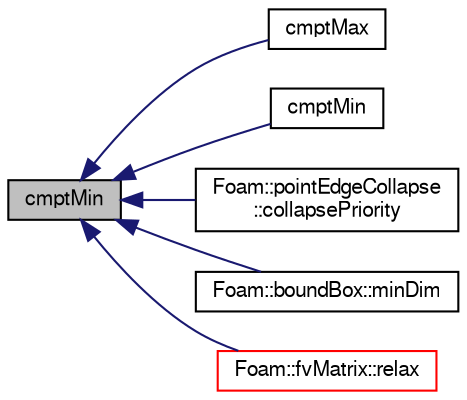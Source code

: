 digraph "cmptMin"
{
  bgcolor="transparent";
  edge [fontname="FreeSans",fontsize="10",labelfontname="FreeSans",labelfontsize="10"];
  node [fontname="FreeSans",fontsize="10",shape=record];
  rankdir="LR";
  Node64645 [label="cmptMin",height=0.2,width=0.4,color="black", fillcolor="grey75", style="filled", fontcolor="black"];
  Node64645 -> Node64646 [dir="back",color="midnightblue",fontsize="10",style="solid",fontname="FreeSans"];
  Node64646 [label="cmptMax",height=0.2,width=0.4,color="black",URL="$a21124.html#a166c54171ddabeb4e17660f14c3c033f"];
  Node64645 -> Node64647 [dir="back",color="midnightblue",fontsize="10",style="solid",fontname="FreeSans"];
  Node64647 [label="cmptMin",height=0.2,width=0.4,color="black",URL="$a21124.html#a575b34538838eacc339ad5a51b3d8f2f"];
  Node64645 -> Node64648 [dir="back",color="midnightblue",fontsize="10",style="solid",fontname="FreeSans"];
  Node64648 [label="Foam::pointEdgeCollapse\l::collapsePriority",height=0.2,width=0.4,color="black",URL="$a21670.html#a3f88990dbc3b11973450b513144e26d9"];
  Node64645 -> Node64649 [dir="back",color="midnightblue",fontsize="10",style="solid",fontname="FreeSans"];
  Node64649 [label="Foam::boundBox::minDim",height=0.2,width=0.4,color="black",URL="$a27102.html#a93a594df55d2426c0ebe65fb8f2ebd2d",tooltip="Smallest length/height/width dimension. "];
  Node64645 -> Node64650 [dir="back",color="midnightblue",fontsize="10",style="solid",fontname="FreeSans"];
  Node64650 [label="Foam::fvMatrix::relax",height=0.2,width=0.4,color="red",URL="$a22358.html#a06343b944c91a56352ebf646011c212e",tooltip="Relax matrix (for steady-state solution). "];
}
